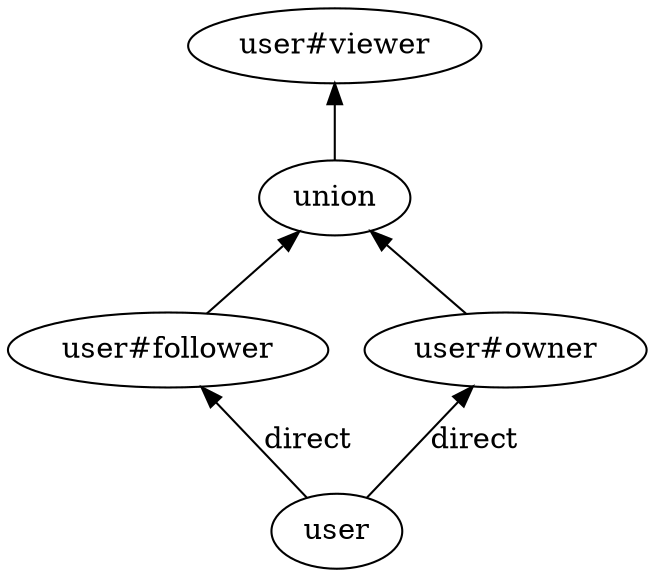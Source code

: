 digraph {
graph [
rankdir=BT
];

// Node definitions.
0 [label=user];
1 [label="user#follower"];
2 [label="user#owner"];
3 [label="user#viewer"];
4 [label=union];

// Edge definitions.
0 -> 1 [label=direct];
0 -> 2 [label=direct];
1 -> 4;
2 -> 4;
4 -> 3;
}